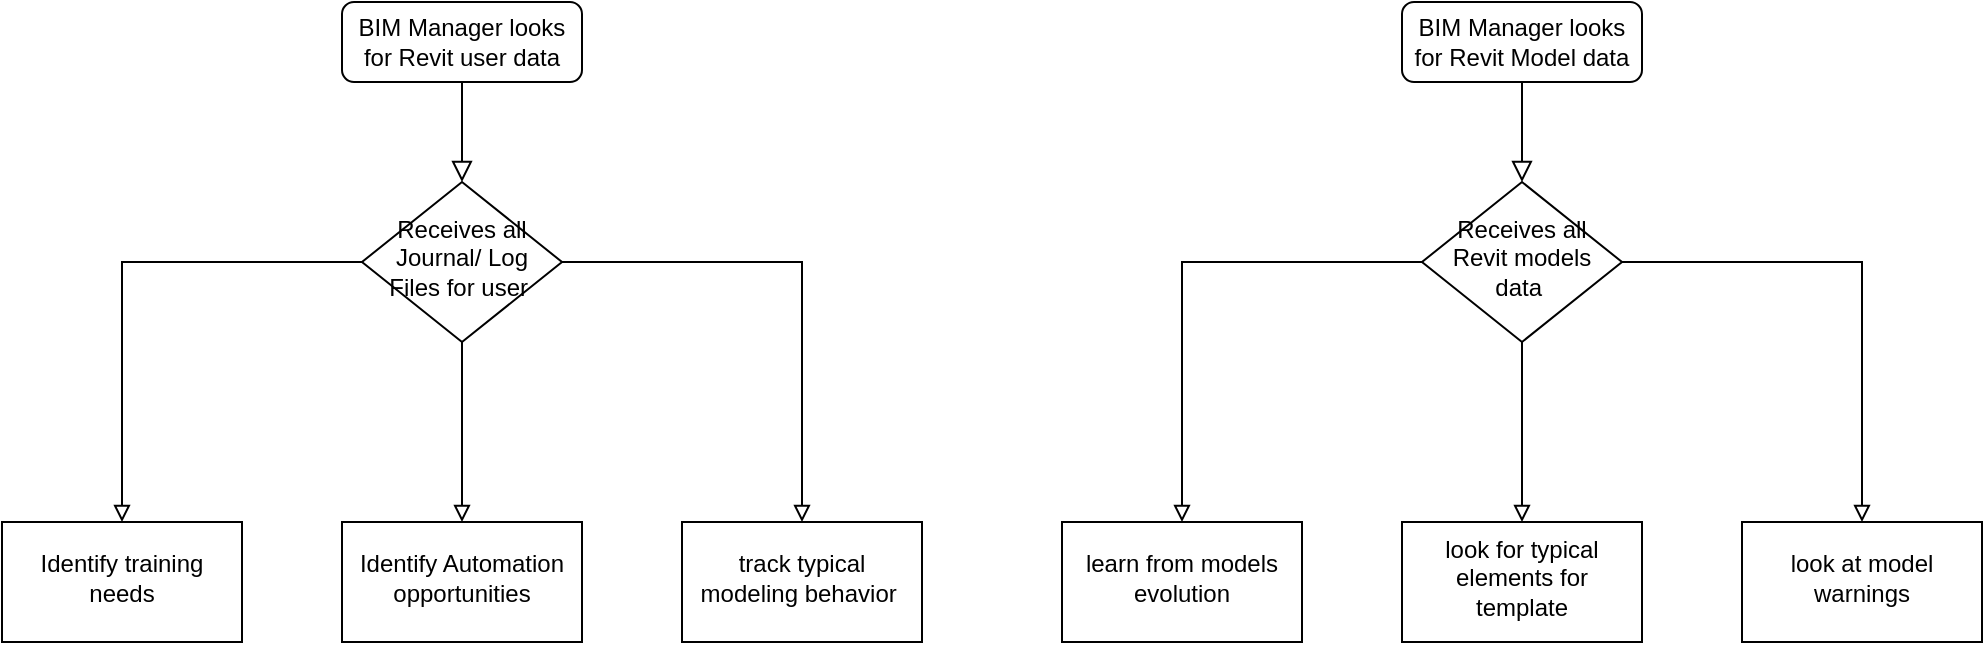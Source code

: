 <mxfile version="13.6.4" type="github">
  <diagram id="C5RBs43oDa-KdzZeNtuy" name="Page-1">
    <mxGraphModel dx="2249" dy="672" grid="1" gridSize="10" guides="1" tooltips="1" connect="1" arrows="1" fold="1" page="1" pageScale="1" pageWidth="827" pageHeight="1169" math="0" shadow="0">
      <root>
        <mxCell id="WIyWlLk6GJQsqaUBKTNV-0" />
        <mxCell id="WIyWlLk6GJQsqaUBKTNV-1" parent="WIyWlLk6GJQsqaUBKTNV-0" />
        <mxCell id="WIyWlLk6GJQsqaUBKTNV-2" value="" style="rounded=0;html=1;jettySize=auto;orthogonalLoop=1;fontSize=11;endArrow=block;endFill=0;endSize=8;strokeWidth=1;shadow=0;labelBackgroundColor=none;edgeStyle=orthogonalEdgeStyle;align=left;" parent="WIyWlLk6GJQsqaUBKTNV-1" source="WIyWlLk6GJQsqaUBKTNV-3" target="WIyWlLk6GJQsqaUBKTNV-6" edge="1">
          <mxGeometry relative="1" as="geometry">
            <Array as="points">
              <mxPoint x="-580" y="150" />
              <mxPoint x="-580" y="150" />
            </Array>
          </mxGeometry>
        </mxCell>
        <mxCell id="WIyWlLk6GJQsqaUBKTNV-3" value="BIM Manager looks for Revit user data" style="rounded=1;whiteSpace=wrap;html=1;fontSize=12;glass=0;strokeWidth=1;shadow=0;" parent="WIyWlLk6GJQsqaUBKTNV-1" vertex="1">
          <mxGeometry x="-640" y="90" width="120" height="40" as="geometry" />
        </mxCell>
        <mxCell id="9UlWXXlIFFLhdjeoYv-E-6" value="" style="edgeStyle=orthogonalEdgeStyle;rounded=0;orthogonalLoop=1;jettySize=auto;html=1;startFill=1;endArrow=block;endFill=0;align=left;" parent="WIyWlLk6GJQsqaUBKTNV-1" source="WIyWlLk6GJQsqaUBKTNV-6" target="9UlWXXlIFFLhdjeoYv-E-5" edge="1">
          <mxGeometry relative="1" as="geometry" />
        </mxCell>
        <mxCell id="9UlWXXlIFFLhdjeoYv-E-8" value="" style="edgeStyle=orthogonalEdgeStyle;rounded=0;orthogonalLoop=1;jettySize=auto;html=1;startFill=1;endArrow=block;endFill=0;align=left;" parent="WIyWlLk6GJQsqaUBKTNV-1" source="WIyWlLk6GJQsqaUBKTNV-6" target="9UlWXXlIFFLhdjeoYv-E-7" edge="1">
          <mxGeometry relative="1" as="geometry" />
        </mxCell>
        <mxCell id="9UlWXXlIFFLhdjeoYv-E-10" value="" style="edgeStyle=orthogonalEdgeStyle;rounded=0;orthogonalLoop=1;jettySize=auto;html=1;startFill=1;endArrow=block;endFill=0;align=left;" parent="WIyWlLk6GJQsqaUBKTNV-1" source="WIyWlLk6GJQsqaUBKTNV-6" target="9UlWXXlIFFLhdjeoYv-E-9" edge="1">
          <mxGeometry relative="1" as="geometry" />
        </mxCell>
        <mxCell id="WIyWlLk6GJQsqaUBKTNV-6" value="Receives all Journal/ Log Files for user&amp;nbsp;" style="rhombus;whiteSpace=wrap;html=1;shadow=0;fontFamily=Helvetica;fontSize=12;align=center;strokeWidth=1;spacing=6;spacingTop=-4;" parent="WIyWlLk6GJQsqaUBKTNV-1" vertex="1">
          <mxGeometry x="-630" y="180" width="100" height="80" as="geometry" />
        </mxCell>
        <mxCell id="9UlWXXlIFFLhdjeoYv-E-5" value="&lt;span&gt;Identify training needs&lt;/span&gt;" style="whiteSpace=wrap;html=1;shadow=0;strokeWidth=1;spacing=6;spacingTop=-4;" parent="WIyWlLk6GJQsqaUBKTNV-1" vertex="1">
          <mxGeometry x="-810" y="350" width="120" height="60" as="geometry" />
        </mxCell>
        <mxCell id="9UlWXXlIFFLhdjeoYv-E-7" value="Identify Automation opportunities" style="whiteSpace=wrap;html=1;shadow=0;strokeWidth=1;spacing=6;spacingTop=-4;" parent="WIyWlLk6GJQsqaUBKTNV-1" vertex="1">
          <mxGeometry x="-640" y="350" width="120" height="60" as="geometry" />
        </mxCell>
        <mxCell id="9UlWXXlIFFLhdjeoYv-E-9" value="track typical modeling behavior&amp;nbsp;" style="whiteSpace=wrap;html=1;shadow=0;strokeWidth=1;spacing=6;spacingTop=-4;" parent="WIyWlLk6GJQsqaUBKTNV-1" vertex="1">
          <mxGeometry x="-470" y="350" width="120" height="60" as="geometry" />
        </mxCell>
        <mxCell id="va0-cpsgBwFbXvHo2kVd-0" value="" style="rounded=0;html=1;jettySize=auto;orthogonalLoop=1;fontSize=11;endArrow=block;endFill=0;endSize=8;strokeWidth=1;shadow=0;labelBackgroundColor=none;edgeStyle=orthogonalEdgeStyle;align=left;" edge="1" parent="WIyWlLk6GJQsqaUBKTNV-1" source="va0-cpsgBwFbXvHo2kVd-1" target="va0-cpsgBwFbXvHo2kVd-5">
          <mxGeometry relative="1" as="geometry">
            <Array as="points">
              <mxPoint x="-50" y="150" />
              <mxPoint x="-50" y="150" />
            </Array>
          </mxGeometry>
        </mxCell>
        <mxCell id="va0-cpsgBwFbXvHo2kVd-1" value="BIM Manager looks for Revit Model data" style="rounded=1;whiteSpace=wrap;html=1;fontSize=12;glass=0;strokeWidth=1;shadow=0;" vertex="1" parent="WIyWlLk6GJQsqaUBKTNV-1">
          <mxGeometry x="-110" y="90" width="120" height="40" as="geometry" />
        </mxCell>
        <mxCell id="va0-cpsgBwFbXvHo2kVd-2" value="" style="edgeStyle=orthogonalEdgeStyle;rounded=0;orthogonalLoop=1;jettySize=auto;html=1;startFill=1;endArrow=block;endFill=0;align=left;" edge="1" parent="WIyWlLk6GJQsqaUBKTNV-1" source="va0-cpsgBwFbXvHo2kVd-5" target="va0-cpsgBwFbXvHo2kVd-6">
          <mxGeometry relative="1" as="geometry" />
        </mxCell>
        <mxCell id="va0-cpsgBwFbXvHo2kVd-3" value="" style="edgeStyle=orthogonalEdgeStyle;rounded=0;orthogonalLoop=1;jettySize=auto;html=1;startFill=1;endArrow=block;endFill=0;align=left;" edge="1" parent="WIyWlLk6GJQsqaUBKTNV-1" source="va0-cpsgBwFbXvHo2kVd-5" target="va0-cpsgBwFbXvHo2kVd-7">
          <mxGeometry relative="1" as="geometry" />
        </mxCell>
        <mxCell id="va0-cpsgBwFbXvHo2kVd-4" value="" style="edgeStyle=orthogonalEdgeStyle;rounded=0;orthogonalLoop=1;jettySize=auto;html=1;startFill=1;endArrow=block;endFill=0;align=left;" edge="1" parent="WIyWlLk6GJQsqaUBKTNV-1" source="va0-cpsgBwFbXvHo2kVd-5" target="va0-cpsgBwFbXvHo2kVd-8">
          <mxGeometry relative="1" as="geometry" />
        </mxCell>
        <mxCell id="va0-cpsgBwFbXvHo2kVd-5" value="Receives all Revit models data&amp;nbsp;" style="rhombus;whiteSpace=wrap;html=1;shadow=0;fontFamily=Helvetica;fontSize=12;align=center;strokeWidth=1;spacing=6;spacingTop=-4;" vertex="1" parent="WIyWlLk6GJQsqaUBKTNV-1">
          <mxGeometry x="-100" y="180" width="100" height="80" as="geometry" />
        </mxCell>
        <mxCell id="va0-cpsgBwFbXvHo2kVd-6" value="&lt;span&gt;learn from models evolution&lt;/span&gt;" style="whiteSpace=wrap;html=1;shadow=0;strokeWidth=1;spacing=6;spacingTop=-4;" vertex="1" parent="WIyWlLk6GJQsqaUBKTNV-1">
          <mxGeometry x="-280" y="350" width="120" height="60" as="geometry" />
        </mxCell>
        <mxCell id="va0-cpsgBwFbXvHo2kVd-7" value="look for typical elements for template" style="whiteSpace=wrap;html=1;shadow=0;strokeWidth=1;spacing=6;spacingTop=-4;" vertex="1" parent="WIyWlLk6GJQsqaUBKTNV-1">
          <mxGeometry x="-110" y="350" width="120" height="60" as="geometry" />
        </mxCell>
        <mxCell id="va0-cpsgBwFbXvHo2kVd-8" value="look at model warnings" style="whiteSpace=wrap;html=1;shadow=0;strokeWidth=1;spacing=6;spacingTop=-4;" vertex="1" parent="WIyWlLk6GJQsqaUBKTNV-1">
          <mxGeometry x="60" y="350" width="120" height="60" as="geometry" />
        </mxCell>
      </root>
    </mxGraphModel>
  </diagram>
</mxfile>
